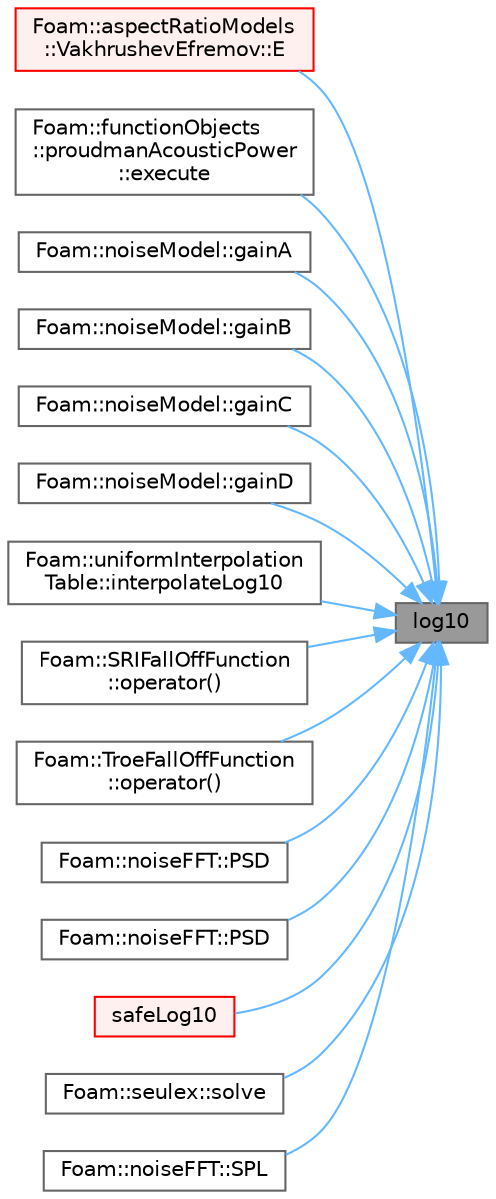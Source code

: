 digraph "log10"
{
 // LATEX_PDF_SIZE
  bgcolor="transparent";
  edge [fontname=Helvetica,fontsize=10,labelfontname=Helvetica,labelfontsize=10];
  node [fontname=Helvetica,fontsize=10,shape=box,height=0.2,width=0.4];
  rankdir="RL";
  Node1 [id="Node000001",label="log10",height=0.2,width=0.4,color="gray40", fillcolor="grey60", style="filled", fontcolor="black",tooltip=" "];
  Node1 -> Node2 [id="edge1_Node000001_Node000002",dir="back",color="steelblue1",style="solid",tooltip=" "];
  Node2 [id="Node000002",label="Foam::aspectRatioModels\l::VakhrushevEfremov::E",height=0.2,width=0.4,color="red", fillcolor="#FFF0F0", style="filled",URL="$classFoam_1_1aspectRatioModels_1_1VakhrushevEfremov.html#ade829421ec8a7b3bbc4435d98aa184c6",tooltip=" "];
  Node1 -> Node4 [id="edge2_Node000001_Node000004",dir="back",color="steelblue1",style="solid",tooltip=" "];
  Node4 [id="Node000004",label="Foam::functionObjects\l::proudmanAcousticPower\l::execute",height=0.2,width=0.4,color="grey40", fillcolor="white", style="filled",URL="$classFoam_1_1functionObjects_1_1proudmanAcousticPower.html#ae006844a02161d12182ab372ca5c257b",tooltip=" "];
  Node1 -> Node5 [id="edge3_Node000001_Node000005",dir="back",color="steelblue1",style="solid",tooltip=" "];
  Node5 [id="Node000005",label="Foam::noiseModel::gainA",height=0.2,width=0.4,color="grey40", fillcolor="white", style="filled",URL="$classFoam_1_1noiseModel.html#a4e03dec4a30f7efbdaf96385db31fcf4",tooltip=" "];
  Node1 -> Node6 [id="edge4_Node000001_Node000006",dir="back",color="steelblue1",style="solid",tooltip=" "];
  Node6 [id="Node000006",label="Foam::noiseModel::gainB",height=0.2,width=0.4,color="grey40", fillcolor="white", style="filled",URL="$classFoam_1_1noiseModel.html#af9c53a795ad613d62b55709869894497",tooltip=" "];
  Node1 -> Node7 [id="edge5_Node000001_Node000007",dir="back",color="steelblue1",style="solid",tooltip=" "];
  Node7 [id="Node000007",label="Foam::noiseModel::gainC",height=0.2,width=0.4,color="grey40", fillcolor="white", style="filled",URL="$classFoam_1_1noiseModel.html#a28f599d347aba94bbaa8b5a75aef6f14",tooltip=" "];
  Node1 -> Node8 [id="edge6_Node000001_Node000008",dir="back",color="steelblue1",style="solid",tooltip=" "];
  Node8 [id="Node000008",label="Foam::noiseModel::gainD",height=0.2,width=0.4,color="grey40", fillcolor="white", style="filled",URL="$classFoam_1_1noiseModel.html#ace27f416a8a89c10205f7cb17510ba72",tooltip=" "];
  Node1 -> Node9 [id="edge7_Node000001_Node000009",dir="back",color="steelblue1",style="solid",tooltip=" "];
  Node9 [id="Node000009",label="Foam::uniformInterpolation\lTable::interpolateLog10",height=0.2,width=0.4,color="grey40", fillcolor="white", style="filled",URL="$classFoam_1_1uniformInterpolationTable.html#a150ab13914ea624858020c1b0a316237",tooltip=" "];
  Node1 -> Node10 [id="edge8_Node000001_Node000010",dir="back",color="steelblue1",style="solid",tooltip=" "];
  Node10 [id="Node000010",label="Foam::SRIFallOffFunction\l::operator()",height=0.2,width=0.4,color="grey40", fillcolor="white", style="filled",URL="$classFoam_1_1SRIFallOffFunction.html#acfa6f376b4912da468dd6ff01ccd5321",tooltip=" "];
  Node1 -> Node11 [id="edge9_Node000001_Node000011",dir="back",color="steelblue1",style="solid",tooltip=" "];
  Node11 [id="Node000011",label="Foam::TroeFallOffFunction\l::operator()",height=0.2,width=0.4,color="grey40", fillcolor="white", style="filled",URL="$classFoam_1_1TroeFallOffFunction.html#acfa6f376b4912da468dd6ff01ccd5321",tooltip=" "];
  Node1 -> Node12 [id="edge10_Node000001_Node000012",dir="back",color="steelblue1",style="solid",tooltip=" "];
  Node12 [id="Node000012",label="Foam::noiseFFT::PSD",height=0.2,width=0.4,color="grey40", fillcolor="white", style="filled",URL="$classFoam_1_1noiseFFT.html#a11bc46d33e12c144a2da09ab3d8ec4ae",tooltip=" "];
  Node1 -> Node13 [id="edge11_Node000001_Node000013",dir="back",color="steelblue1",style="solid",tooltip=" "];
  Node13 [id="Node000013",label="Foam::noiseFFT::PSD",height=0.2,width=0.4,color="grey40", fillcolor="white", style="filled",URL="$classFoam_1_1noiseFFT.html#a8ae93ea6850d2b6d03459e3945e73217",tooltip=" "];
  Node1 -> Node14 [id="edge12_Node000001_Node000014",dir="back",color="steelblue1",style="solid",tooltip=" "];
  Node14 [id="Node000014",label="safeLog10",height=0.2,width=0.4,color="red", fillcolor="#FFF0F0", style="filled",URL="$namespaceFoam.html#a23a12f22d03febd13b2fc2aae7cbbb3d",tooltip=" "];
  Node1 -> Node21 [id="edge13_Node000001_Node000021",dir="back",color="steelblue1",style="solid",tooltip=" "];
  Node21 [id="Node000021",label="Foam::seulex::solve",height=0.2,width=0.4,color="grey40", fillcolor="white", style="filled",URL="$classFoam_1_1seulex.html#a454627b4b7322939e93501f42d876bf1",tooltip=" "];
  Node1 -> Node22 [id="edge14_Node000001_Node000022",dir="back",color="steelblue1",style="solid",tooltip=" "];
  Node22 [id="Node000022",label="Foam::noiseFFT::SPL",height=0.2,width=0.4,color="grey40", fillcolor="white", style="filled",URL="$classFoam_1_1noiseFFT.html#a3aa5522627e9f446f236180a51eb31d7",tooltip=" "];
}
